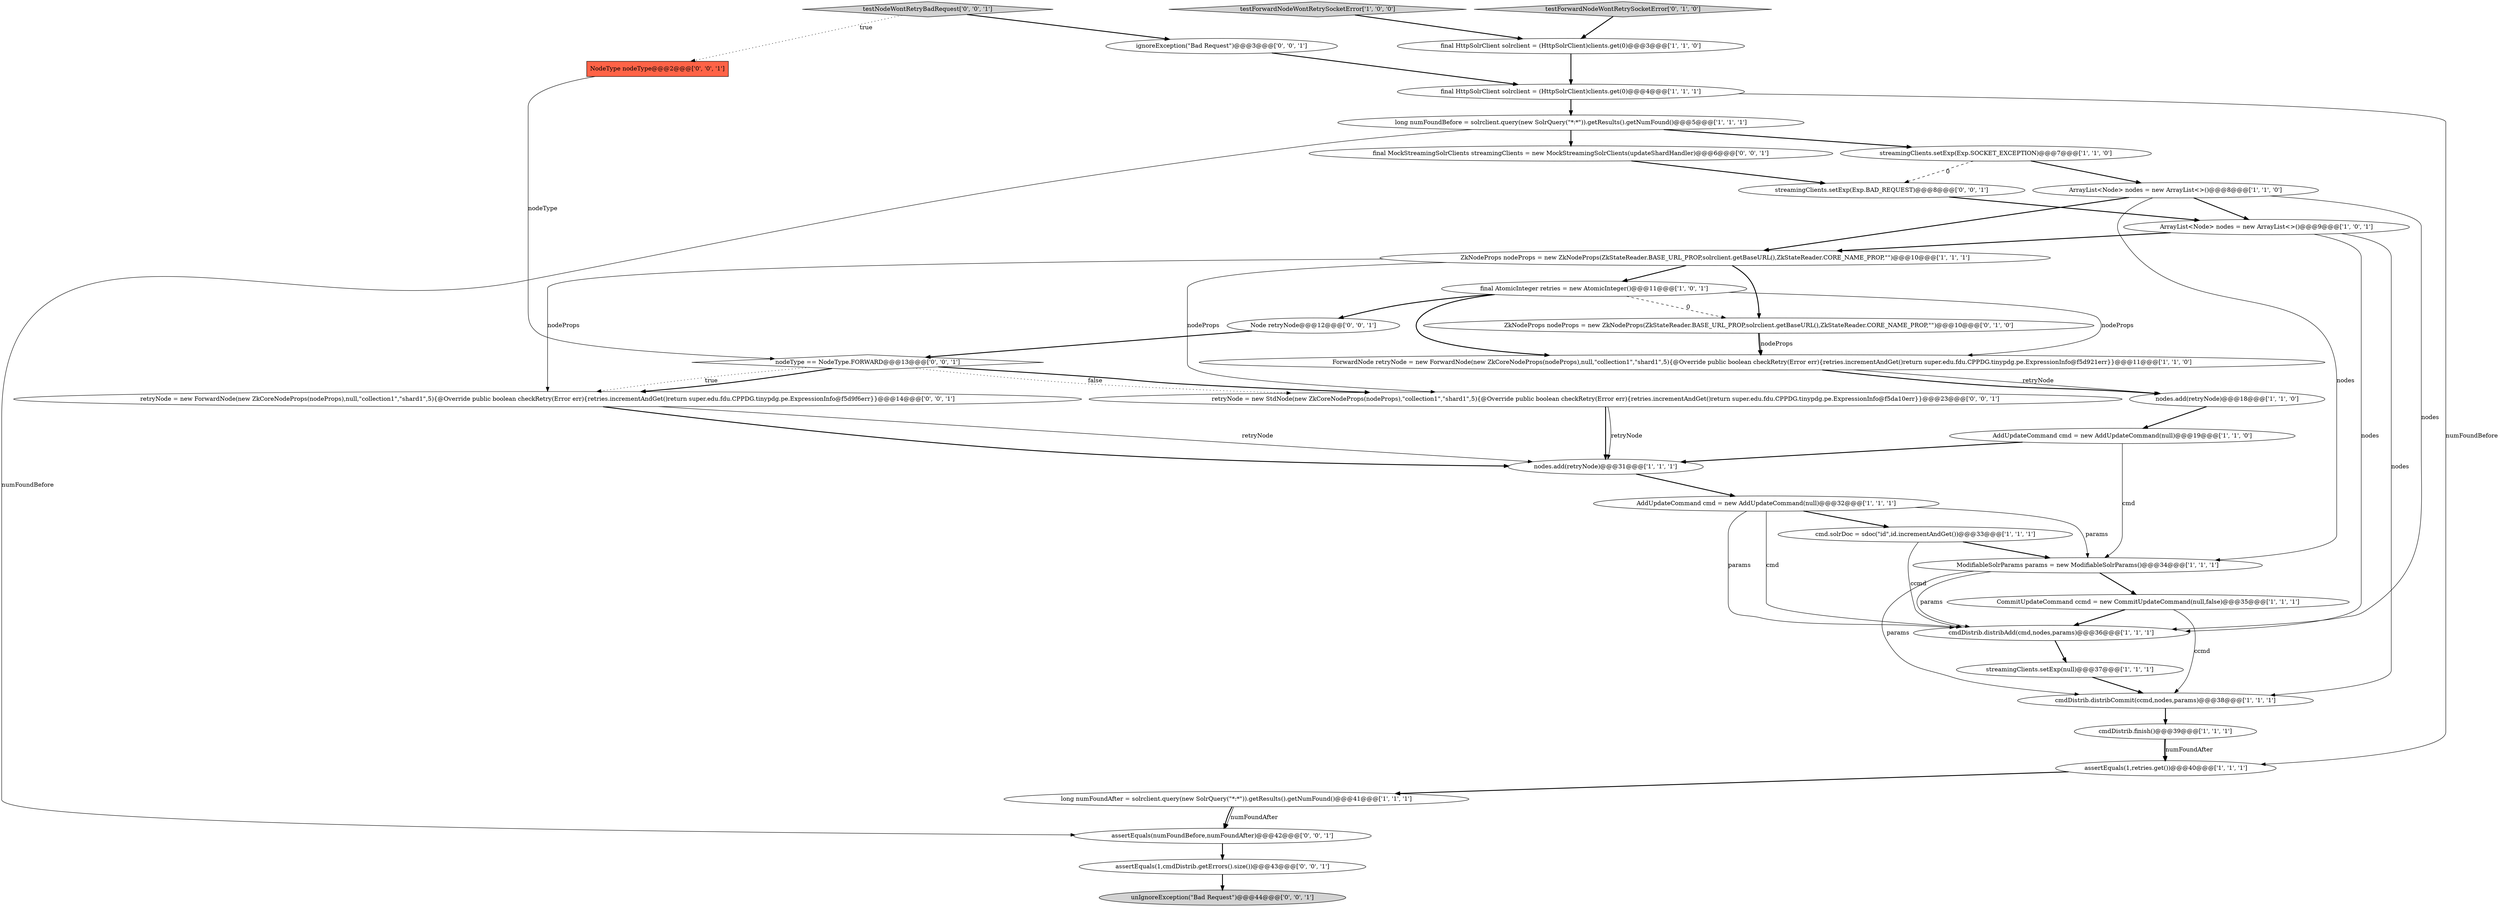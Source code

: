 digraph {
17 [style = filled, label = "ArrayList<Node> nodes = new ArrayList<>()@@@8@@@['1', '1', '0']", fillcolor = white, shape = ellipse image = "AAA0AAABBB1BBB"];
21 [style = filled, label = "streamingClients.setExp(null)@@@37@@@['1', '1', '1']", fillcolor = white, shape = ellipse image = "AAA0AAABBB1BBB"];
0 [style = filled, label = "cmd.solrDoc = sdoc(\"id\",id.incrementAndGet())@@@33@@@['1', '1', '1']", fillcolor = white, shape = ellipse image = "AAA0AAABBB1BBB"];
18 [style = filled, label = "cmdDistrib.distribAdd(cmd,nodes,params)@@@36@@@['1', '1', '1']", fillcolor = white, shape = ellipse image = "AAA0AAABBB1BBB"];
4 [style = filled, label = "streamingClients.setExp(Exp.SOCKET_EXCEPTION)@@@7@@@['1', '1', '0']", fillcolor = white, shape = ellipse image = "AAA0AAABBB1BBB"];
31 [style = filled, label = "Node retryNode@@@12@@@['0', '0', '1']", fillcolor = white, shape = ellipse image = "AAA0AAABBB3BBB"];
25 [style = filled, label = "retryNode = new StdNode(new ZkCoreNodeProps(nodeProps),\"collection1\",\"shard1\",5){@Override public boolean checkRetry(Error err){retries.incrementAndGet()return super.edu.fdu.CPPDG.tinypdg.pe.ExpressionInfo@f5da10err}}@@@23@@@['0', '0', '1']", fillcolor = white, shape = ellipse image = "AAA0AAABBB3BBB"];
19 [style = filled, label = "final AtomicInteger retries = new AtomicInteger()@@@11@@@['1', '0', '1']", fillcolor = white, shape = ellipse image = "AAA0AAABBB1BBB"];
8 [style = filled, label = "AddUpdateCommand cmd = new AddUpdateCommand(null)@@@19@@@['1', '1', '0']", fillcolor = white, shape = ellipse image = "AAA0AAABBB1BBB"];
24 [style = filled, label = "testForwardNodeWontRetrySocketError['0', '1', '0']", fillcolor = lightgray, shape = diamond image = "AAA0AAABBB2BBB"];
2 [style = filled, label = "CommitUpdateCommand ccmd = new CommitUpdateCommand(null,false)@@@35@@@['1', '1', '1']", fillcolor = white, shape = ellipse image = "AAA0AAABBB1BBB"];
9 [style = filled, label = "nodes.add(retryNode)@@@18@@@['1', '1', '0']", fillcolor = white, shape = ellipse image = "AAA0AAABBB1BBB"];
13 [style = filled, label = "AddUpdateCommand cmd = new AddUpdateCommand(null)@@@32@@@['1', '1', '1']", fillcolor = white, shape = ellipse image = "AAA0AAABBB1BBB"];
7 [style = filled, label = "long numFoundBefore = solrclient.query(new SolrQuery(\"*:*\")).getResults().getNumFound()@@@5@@@['1', '1', '1']", fillcolor = white, shape = ellipse image = "AAA0AAABBB1BBB"];
27 [style = filled, label = "ignoreException(\"Bad Request\")@@@3@@@['0', '0', '1']", fillcolor = white, shape = ellipse image = "AAA0AAABBB3BBB"];
11 [style = filled, label = "cmdDistrib.finish()@@@39@@@['1', '1', '1']", fillcolor = white, shape = ellipse image = "AAA0AAABBB1BBB"];
15 [style = filled, label = "final HttpSolrClient solrclient = (HttpSolrClient)clients.get(0)@@@4@@@['1', '1', '1']", fillcolor = white, shape = ellipse image = "AAA0AAABBB1BBB"];
5 [style = filled, label = "ArrayList<Node> nodes = new ArrayList<>()@@@9@@@['1', '0', '1']", fillcolor = white, shape = ellipse image = "AAA0AAABBB1BBB"];
33 [style = filled, label = "unIgnoreException(\"Bad Request\")@@@44@@@['0', '0', '1']", fillcolor = lightgray, shape = ellipse image = "AAA0AAABBB3BBB"];
36 [style = filled, label = "retryNode = new ForwardNode(new ZkCoreNodeProps(nodeProps),null,\"collection1\",\"shard1\",5){@Override public boolean checkRetry(Error err){retries.incrementAndGet()return super.edu.fdu.CPPDG.tinypdg.pe.ExpressionInfo@f5d9f6err}}@@@14@@@['0', '0', '1']", fillcolor = white, shape = ellipse image = "AAA0AAABBB3BBB"];
28 [style = filled, label = "assertEquals(1,cmdDistrib.getErrors().size())@@@43@@@['0', '0', '1']", fillcolor = white, shape = ellipse image = "AAA0AAABBB3BBB"];
29 [style = filled, label = "testNodeWontRetryBadRequest['0', '0', '1']", fillcolor = lightgray, shape = diamond image = "AAA0AAABBB3BBB"];
35 [style = filled, label = "final MockStreamingSolrClients streamingClients = new MockStreamingSolrClients(updateShardHandler)@@@6@@@['0', '0', '1']", fillcolor = white, shape = ellipse image = "AAA0AAABBB3BBB"];
6 [style = filled, label = "ForwardNode retryNode = new ForwardNode(new ZkCoreNodeProps(nodeProps),null,\"collection1\",\"shard1\",5){@Override public boolean checkRetry(Error err){retries.incrementAndGet()return super.edu.fdu.CPPDG.tinypdg.pe.ExpressionInfo@f5d921err}}@@@11@@@['1', '1', '0']", fillcolor = white, shape = ellipse image = "AAA0AAABBB1BBB"];
12 [style = filled, label = "final HttpSolrClient solrclient = (HttpSolrClient)clients.get(0)@@@3@@@['1', '1', '0']", fillcolor = white, shape = ellipse image = "AAA0AAABBB1BBB"];
3 [style = filled, label = "testForwardNodeWontRetrySocketError['1', '0', '0']", fillcolor = lightgray, shape = diamond image = "AAA0AAABBB1BBB"];
30 [style = filled, label = "NodeType nodeType@@@2@@@['0', '0', '1']", fillcolor = tomato, shape = box image = "AAA0AAABBB3BBB"];
20 [style = filled, label = "ZkNodeProps nodeProps = new ZkNodeProps(ZkStateReader.BASE_URL_PROP,solrclient.getBaseURL(),ZkStateReader.CORE_NAME_PROP,\"\")@@@10@@@['1', '1', '1']", fillcolor = white, shape = ellipse image = "AAA0AAABBB1BBB"];
1 [style = filled, label = "nodes.add(retryNode)@@@31@@@['1', '1', '1']", fillcolor = white, shape = ellipse image = "AAA0AAABBB1BBB"];
14 [style = filled, label = "cmdDistrib.distribCommit(ccmd,nodes,params)@@@38@@@['1', '1', '1']", fillcolor = white, shape = ellipse image = "AAA0AAABBB1BBB"];
26 [style = filled, label = "nodeType == NodeType.FORWARD@@@13@@@['0', '0', '1']", fillcolor = white, shape = diamond image = "AAA0AAABBB3BBB"];
22 [style = filled, label = "assertEquals(1,retries.get())@@@40@@@['1', '1', '1']", fillcolor = white, shape = ellipse image = "AAA0AAABBB1BBB"];
32 [style = filled, label = "streamingClients.setExp(Exp.BAD_REQUEST)@@@8@@@['0', '0', '1']", fillcolor = white, shape = ellipse image = "AAA0AAABBB3BBB"];
16 [style = filled, label = "long numFoundAfter = solrclient.query(new SolrQuery(\"*:*\")).getResults().getNumFound()@@@41@@@['1', '1', '1']", fillcolor = white, shape = ellipse image = "AAA0AAABBB1BBB"];
23 [style = filled, label = "ZkNodeProps nodeProps = new ZkNodeProps(ZkStateReader.BASE_URL_PROP,solrclient.getBaseURL(),ZkStateReader.CORE_NAME_PROP,\"\")@@@10@@@['0', '1', '0']", fillcolor = white, shape = ellipse image = "AAA1AAABBB2BBB"];
34 [style = filled, label = "assertEquals(numFoundBefore,numFoundAfter)@@@42@@@['0', '0', '1']", fillcolor = white, shape = ellipse image = "AAA0AAABBB3BBB"];
10 [style = filled, label = "ModifiableSolrParams params = new ModifiableSolrParams()@@@34@@@['1', '1', '1']", fillcolor = white, shape = ellipse image = "AAA0AAABBB1BBB"];
13->10 [style = solid, label="params"];
20->23 [style = bold, label=""];
11->22 [style = bold, label=""];
21->14 [style = bold, label=""];
29->27 [style = bold, label=""];
17->18 [style = solid, label="nodes"];
19->6 [style = bold, label=""];
10->2 [style = bold, label=""];
8->10 [style = solid, label="cmd"];
26->36 [style = bold, label=""];
34->28 [style = bold, label=""];
23->6 [style = solid, label="nodeProps"];
0->18 [style = solid, label="ccmd"];
32->5 [style = bold, label=""];
13->0 [style = bold, label=""];
12->15 [style = bold, label=""];
22->16 [style = bold, label=""];
10->18 [style = solid, label="params"];
26->25 [style = dotted, label="false"];
16->34 [style = bold, label=""];
30->26 [style = solid, label="nodeType"];
4->17 [style = bold, label=""];
27->15 [style = bold, label=""];
17->20 [style = bold, label=""];
4->32 [style = dashed, label="0"];
15->7 [style = bold, label=""];
14->11 [style = bold, label=""];
31->26 [style = bold, label=""];
6->9 [style = solid, label="retryNode"];
13->18 [style = solid, label="params"];
11->22 [style = solid, label="numFoundAfter"];
15->22 [style = solid, label="numFoundBefore"];
35->32 [style = bold, label=""];
25->1 [style = bold, label=""];
20->19 [style = bold, label=""];
6->9 [style = bold, label=""];
8->1 [style = bold, label=""];
0->10 [style = bold, label=""];
20->36 [style = solid, label="nodeProps"];
25->1 [style = solid, label="retryNode"];
26->25 [style = bold, label=""];
19->23 [style = dashed, label="0"];
23->6 [style = bold, label=""];
2->18 [style = bold, label=""];
10->14 [style = solid, label="params"];
2->14 [style = solid, label="ccmd"];
3->12 [style = bold, label=""];
7->4 [style = bold, label=""];
28->33 [style = bold, label=""];
17->10 [style = solid, label="nodes"];
5->18 [style = solid, label="nodes"];
13->18 [style = solid, label="cmd"];
29->30 [style = dotted, label="true"];
5->20 [style = bold, label=""];
20->25 [style = solid, label="nodeProps"];
36->1 [style = bold, label=""];
16->34 [style = solid, label="numFoundAfter"];
18->21 [style = bold, label=""];
24->12 [style = bold, label=""];
19->6 [style = solid, label="nodeProps"];
7->34 [style = solid, label="numFoundBefore"];
19->31 [style = bold, label=""];
9->8 [style = bold, label=""];
5->14 [style = solid, label="nodes"];
26->36 [style = dotted, label="true"];
7->35 [style = bold, label=""];
17->5 [style = bold, label=""];
36->1 [style = solid, label="retryNode"];
1->13 [style = bold, label=""];
}
